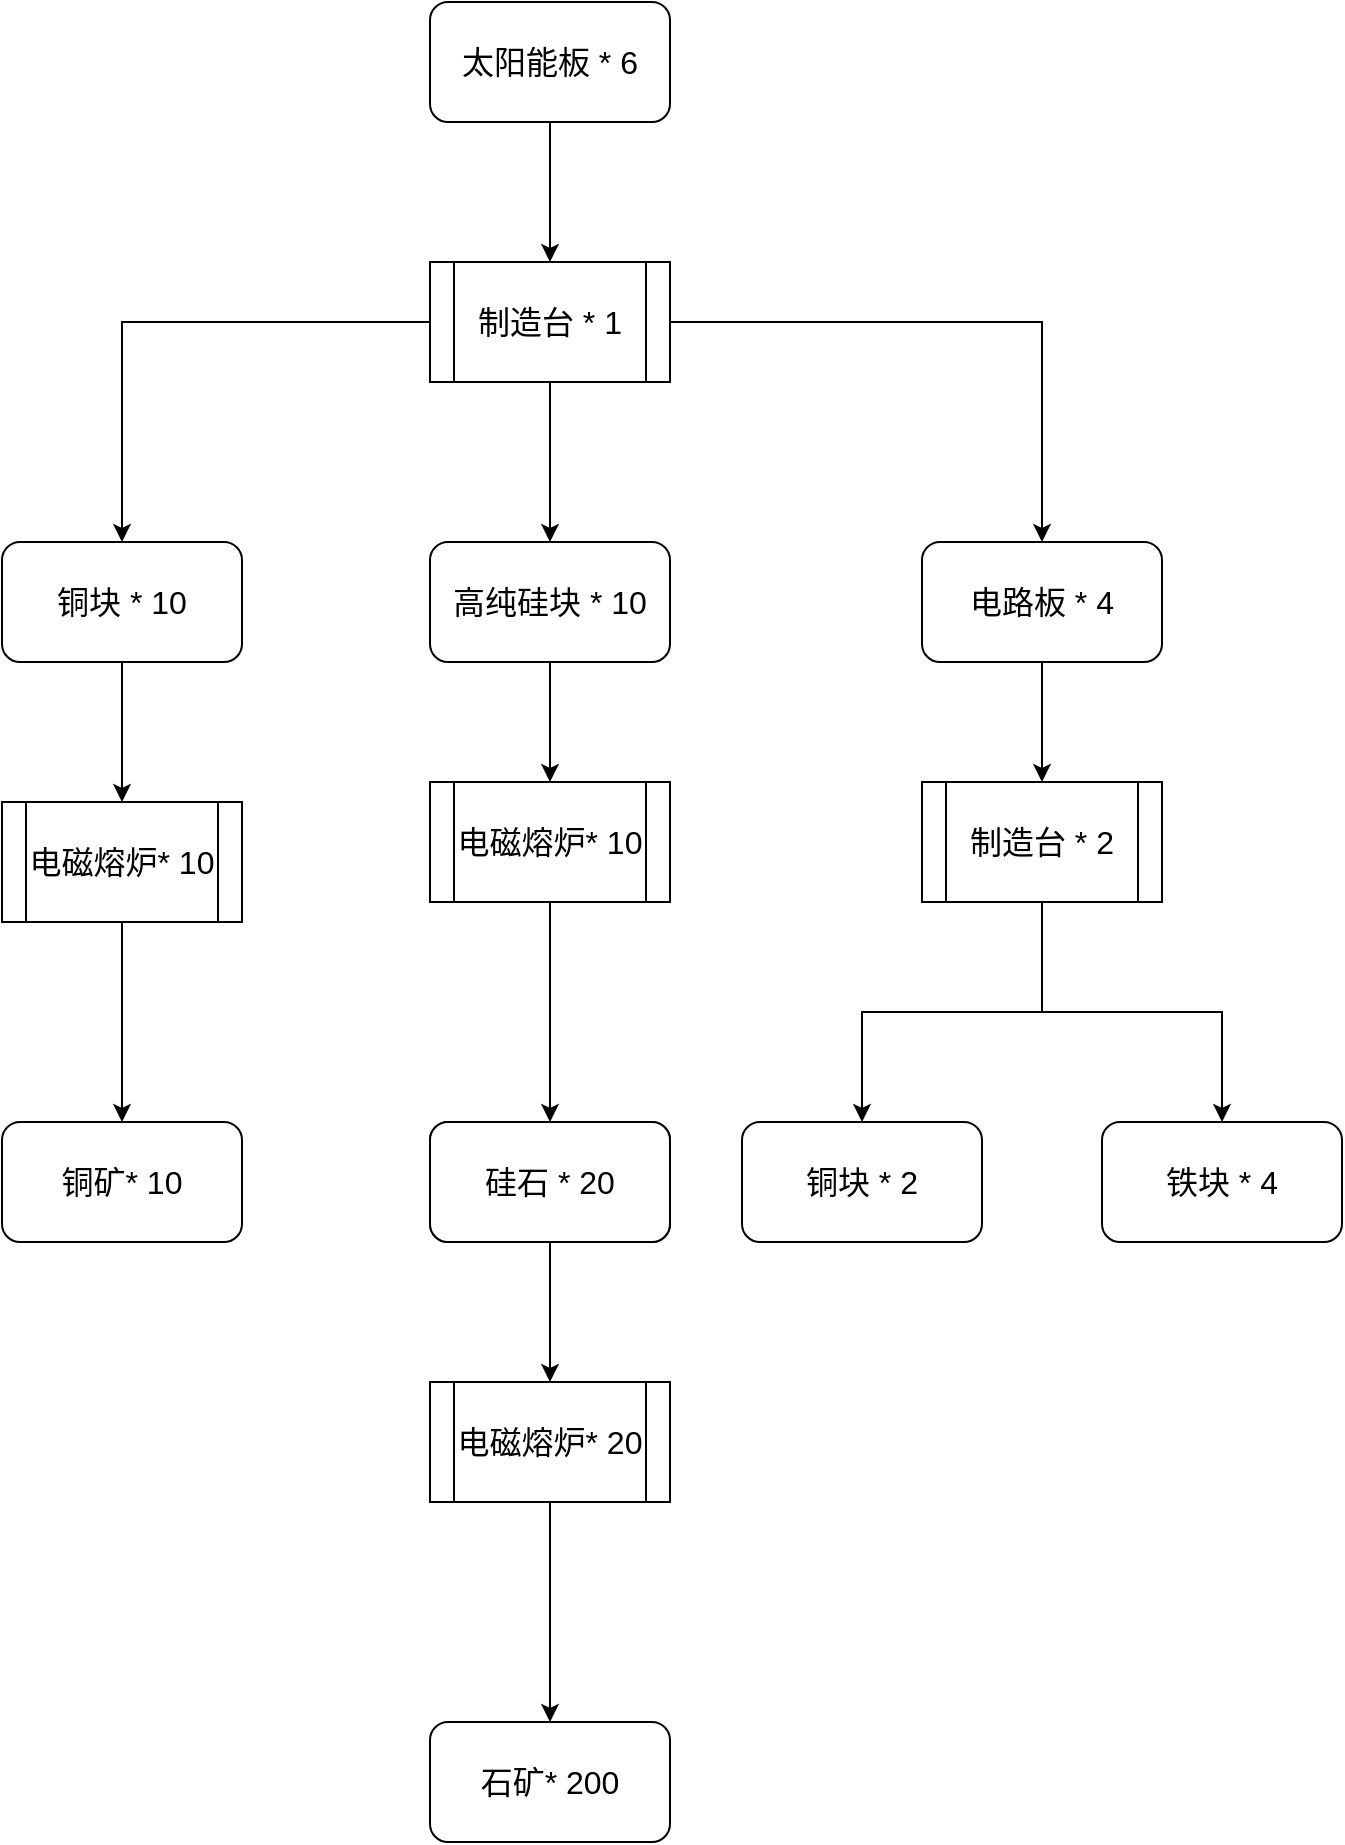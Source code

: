 <mxfile version="20.5.3" type="github">
  <diagram id="mXjp-qoDQwhhcC1k-OAn" name="太阳能板产线">
    <mxGraphModel dx="1111" dy="714" grid="1" gridSize="10" guides="1" tooltips="1" connect="1" arrows="1" fold="1" page="1" pageScale="1" pageWidth="827" pageHeight="1169" math="0" shadow="0">
      <root>
        <mxCell id="0" />
        <mxCell id="1" parent="0" />
        <mxCell id="3rYbRrrlf8Oe9OZlslQ6-4" value="" style="edgeStyle=orthogonalEdgeStyle;rounded=0;orthogonalLoop=1;jettySize=auto;html=1;fontSize=16;exitX=0;exitY=0.5;exitDx=0;exitDy=0;" edge="1" parent="1" source="3rYbRrrlf8Oe9OZlslQ6-9" target="3rYbRrrlf8Oe9OZlslQ6-3">
          <mxGeometry relative="1" as="geometry" />
        </mxCell>
        <mxCell id="3rYbRrrlf8Oe9OZlslQ6-6" style="edgeStyle=orthogonalEdgeStyle;rounded=0;orthogonalLoop=1;jettySize=auto;html=1;exitX=0.5;exitY=1;exitDx=0;exitDy=0;fontSize=16;" edge="1" parent="1" source="3rYbRrrlf8Oe9OZlslQ6-9" target="3rYbRrrlf8Oe9OZlslQ6-5">
          <mxGeometry relative="1" as="geometry" />
        </mxCell>
        <mxCell id="3rYbRrrlf8Oe9OZlslQ6-8" value="" style="edgeStyle=orthogonalEdgeStyle;rounded=0;orthogonalLoop=1;jettySize=auto;html=1;fontSize=16;exitX=1;exitY=0.5;exitDx=0;exitDy=0;" edge="1" parent="1" source="3rYbRrrlf8Oe9OZlslQ6-9" target="3rYbRrrlf8Oe9OZlslQ6-7">
          <mxGeometry relative="1" as="geometry" />
        </mxCell>
        <mxCell id="3rYbRrrlf8Oe9OZlslQ6-11" value="" style="edgeStyle=orthogonalEdgeStyle;rounded=0;orthogonalLoop=1;jettySize=auto;html=1;fontSize=16;" edge="1" parent="1" source="3rYbRrrlf8Oe9OZlslQ6-1" target="3rYbRrrlf8Oe9OZlslQ6-9">
          <mxGeometry relative="1" as="geometry" />
        </mxCell>
        <mxCell id="3rYbRrrlf8Oe9OZlslQ6-1" value="太阳能板 * 6" style="rounded=1;whiteSpace=wrap;html=1;fontSize=16;" vertex="1" parent="1">
          <mxGeometry x="354" y="50" width="120" height="60" as="geometry" />
        </mxCell>
        <mxCell id="3rYbRrrlf8Oe9OZlslQ6-32" style="edgeStyle=orthogonalEdgeStyle;rounded=0;orthogonalLoop=1;jettySize=auto;html=1;exitX=0.5;exitY=1;exitDx=0;exitDy=0;fontSize=16;" edge="1" parent="1" source="3rYbRrrlf8Oe9OZlslQ6-3" target="3rYbRrrlf8Oe9OZlslQ6-30">
          <mxGeometry relative="1" as="geometry" />
        </mxCell>
        <mxCell id="3rYbRrrlf8Oe9OZlslQ6-3" value="铜块 * 10" style="rounded=1;whiteSpace=wrap;html=1;fontSize=16;" vertex="1" parent="1">
          <mxGeometry x="140" y="320" width="120" height="60" as="geometry" />
        </mxCell>
        <mxCell id="3rYbRrrlf8Oe9OZlslQ6-22" style="edgeStyle=orthogonalEdgeStyle;rounded=0;orthogonalLoop=1;jettySize=auto;html=1;exitX=0.5;exitY=1;exitDx=0;exitDy=0;fontSize=16;" edge="1" parent="1" source="3rYbRrrlf8Oe9OZlslQ6-5" target="3rYbRrrlf8Oe9OZlslQ6-19">
          <mxGeometry relative="1" as="geometry" />
        </mxCell>
        <mxCell id="3rYbRrrlf8Oe9OZlslQ6-5" value="高纯硅块 * 10" style="rounded=1;whiteSpace=wrap;html=1;fontSize=16;" vertex="1" parent="1">
          <mxGeometry x="354" y="320" width="120" height="60" as="geometry" />
        </mxCell>
        <mxCell id="3rYbRrrlf8Oe9OZlslQ6-15" style="edgeStyle=orthogonalEdgeStyle;rounded=0;orthogonalLoop=1;jettySize=auto;html=1;exitX=0.5;exitY=1;exitDx=0;exitDy=0;fontSize=16;" edge="1" parent="1" source="3rYbRrrlf8Oe9OZlslQ6-7" target="3rYbRrrlf8Oe9OZlslQ6-12">
          <mxGeometry relative="1" as="geometry" />
        </mxCell>
        <mxCell id="3rYbRrrlf8Oe9OZlslQ6-7" value="电路板 * 4" style="rounded=1;whiteSpace=wrap;html=1;fontSize=16;" vertex="1" parent="1">
          <mxGeometry x="600" y="320" width="120" height="60" as="geometry" />
        </mxCell>
        <mxCell id="3rYbRrrlf8Oe9OZlslQ6-9" value="制造台 * 1" style="shape=process;whiteSpace=wrap;html=1;backgroundOutline=1;fontSize=16;" vertex="1" parent="1">
          <mxGeometry x="354" y="180" width="120" height="60" as="geometry" />
        </mxCell>
        <mxCell id="3rYbRrrlf8Oe9OZlslQ6-17" style="edgeStyle=orthogonalEdgeStyle;rounded=0;orthogonalLoop=1;jettySize=auto;html=1;exitX=0.5;exitY=1;exitDx=0;exitDy=0;fontSize=16;" edge="1" parent="1" source="3rYbRrrlf8Oe9OZlslQ6-12" target="3rYbRrrlf8Oe9OZlslQ6-13">
          <mxGeometry relative="1" as="geometry" />
        </mxCell>
        <mxCell id="3rYbRrrlf8Oe9OZlslQ6-18" style="edgeStyle=orthogonalEdgeStyle;rounded=0;orthogonalLoop=1;jettySize=auto;html=1;exitX=0.5;exitY=1;exitDx=0;exitDy=0;entryX=0.5;entryY=0;entryDx=0;entryDy=0;fontSize=16;" edge="1" parent="1" source="3rYbRrrlf8Oe9OZlslQ6-12" target="3rYbRrrlf8Oe9OZlslQ6-14">
          <mxGeometry relative="1" as="geometry" />
        </mxCell>
        <mxCell id="3rYbRrrlf8Oe9OZlslQ6-12" value="制造台 * 2" style="shape=process;whiteSpace=wrap;html=1;backgroundOutline=1;fontSize=16;" vertex="1" parent="1">
          <mxGeometry x="600" y="440" width="120" height="60" as="geometry" />
        </mxCell>
        <mxCell id="3rYbRrrlf8Oe9OZlslQ6-13" value="铜块 * 2" style="rounded=1;whiteSpace=wrap;html=1;fontSize=16;" vertex="1" parent="1">
          <mxGeometry x="510" y="610" width="120" height="60" as="geometry" />
        </mxCell>
        <mxCell id="3rYbRrrlf8Oe9OZlslQ6-14" value="铁块 * 4" style="rounded=1;whiteSpace=wrap;html=1;fontSize=16;" vertex="1" parent="1">
          <mxGeometry x="690" y="610" width="120" height="60" as="geometry" />
        </mxCell>
        <mxCell id="3rYbRrrlf8Oe9OZlslQ6-21" style="edgeStyle=orthogonalEdgeStyle;rounded=0;orthogonalLoop=1;jettySize=auto;html=1;exitX=0.5;exitY=1;exitDx=0;exitDy=0;entryX=0.5;entryY=0;entryDx=0;entryDy=0;fontSize=16;" edge="1" parent="1" source="3rYbRrrlf8Oe9OZlslQ6-19" target="3rYbRrrlf8Oe9OZlslQ6-20">
          <mxGeometry relative="1" as="geometry" />
        </mxCell>
        <mxCell id="3rYbRrrlf8Oe9OZlslQ6-19" value="电磁熔炉* 10" style="shape=process;whiteSpace=wrap;html=1;backgroundOutline=1;fontSize=16;" vertex="1" parent="1">
          <mxGeometry x="354" y="440" width="120" height="60" as="geometry" />
        </mxCell>
        <mxCell id="3rYbRrrlf8Oe9OZlslQ6-26" style="edgeStyle=orthogonalEdgeStyle;rounded=0;orthogonalLoop=1;jettySize=auto;html=1;exitX=0.5;exitY=1;exitDx=0;exitDy=0;entryX=0.5;entryY=0;entryDx=0;entryDy=0;fontSize=16;" edge="1" parent="1" source="3rYbRrrlf8Oe9OZlslQ6-20" target="3rYbRrrlf8Oe9OZlslQ6-24">
          <mxGeometry relative="1" as="geometry" />
        </mxCell>
        <mxCell id="3rYbRrrlf8Oe9OZlslQ6-20" value="硅石 * 20" style="rounded=1;whiteSpace=wrap;html=1;fontSize=16;" vertex="1" parent="1">
          <mxGeometry x="354" y="610" width="120" height="60" as="geometry" />
        </mxCell>
        <mxCell id="3rYbRrrlf8Oe9OZlslQ6-23" style="edgeStyle=orthogonalEdgeStyle;rounded=0;orthogonalLoop=1;jettySize=auto;html=1;exitX=0.5;exitY=1;exitDx=0;exitDy=0;entryX=0.5;entryY=0;entryDx=0;entryDy=0;fontSize=16;" edge="1" parent="1" source="3rYbRrrlf8Oe9OZlslQ6-24" target="3rYbRrrlf8Oe9OZlslQ6-25">
          <mxGeometry relative="1" as="geometry" />
        </mxCell>
        <mxCell id="3rYbRrrlf8Oe9OZlslQ6-24" value="电磁熔炉* 20" style="shape=process;whiteSpace=wrap;html=1;backgroundOutline=1;fontSize=16;" vertex="1" parent="1">
          <mxGeometry x="354" y="740" width="120" height="60" as="geometry" />
        </mxCell>
        <mxCell id="3rYbRrrlf8Oe9OZlslQ6-25" value="石矿* 200" style="rounded=1;whiteSpace=wrap;html=1;fontSize=16;" vertex="1" parent="1">
          <mxGeometry x="354" y="910" width="120" height="60" as="geometry" />
        </mxCell>
        <mxCell id="3rYbRrrlf8Oe9OZlslQ6-27" value="电磁熔炉* 10" style="shape=process;whiteSpace=wrap;html=1;backgroundOutline=1;fontSize=16;" vertex="1" parent="1">
          <mxGeometry x="354" y="440" width="120" height="60" as="geometry" />
        </mxCell>
        <mxCell id="3rYbRrrlf8Oe9OZlslQ6-28" value="硅石 * 20" style="rounded=1;whiteSpace=wrap;html=1;fontSize=16;" vertex="1" parent="1">
          <mxGeometry x="354" y="610" width="120" height="60" as="geometry" />
        </mxCell>
        <mxCell id="3rYbRrrlf8Oe9OZlslQ6-29" style="edgeStyle=orthogonalEdgeStyle;rounded=0;orthogonalLoop=1;jettySize=auto;html=1;exitX=0.5;exitY=1;exitDx=0;exitDy=0;entryX=0.5;entryY=0;entryDx=0;entryDy=0;fontSize=16;" edge="1" parent="1" source="3rYbRrrlf8Oe9OZlslQ6-30" target="3rYbRrrlf8Oe9OZlslQ6-31">
          <mxGeometry relative="1" as="geometry" />
        </mxCell>
        <mxCell id="3rYbRrrlf8Oe9OZlslQ6-30" value="电磁熔炉* 10" style="shape=process;whiteSpace=wrap;html=1;backgroundOutline=1;fontSize=16;" vertex="1" parent="1">
          <mxGeometry x="140" y="450" width="120" height="60" as="geometry" />
        </mxCell>
        <mxCell id="3rYbRrrlf8Oe9OZlslQ6-31" value="铜矿* 10" style="rounded=1;whiteSpace=wrap;html=1;fontSize=16;" vertex="1" parent="1">
          <mxGeometry x="140" y="610" width="120" height="60" as="geometry" />
        </mxCell>
      </root>
    </mxGraphModel>
  </diagram>
</mxfile>
